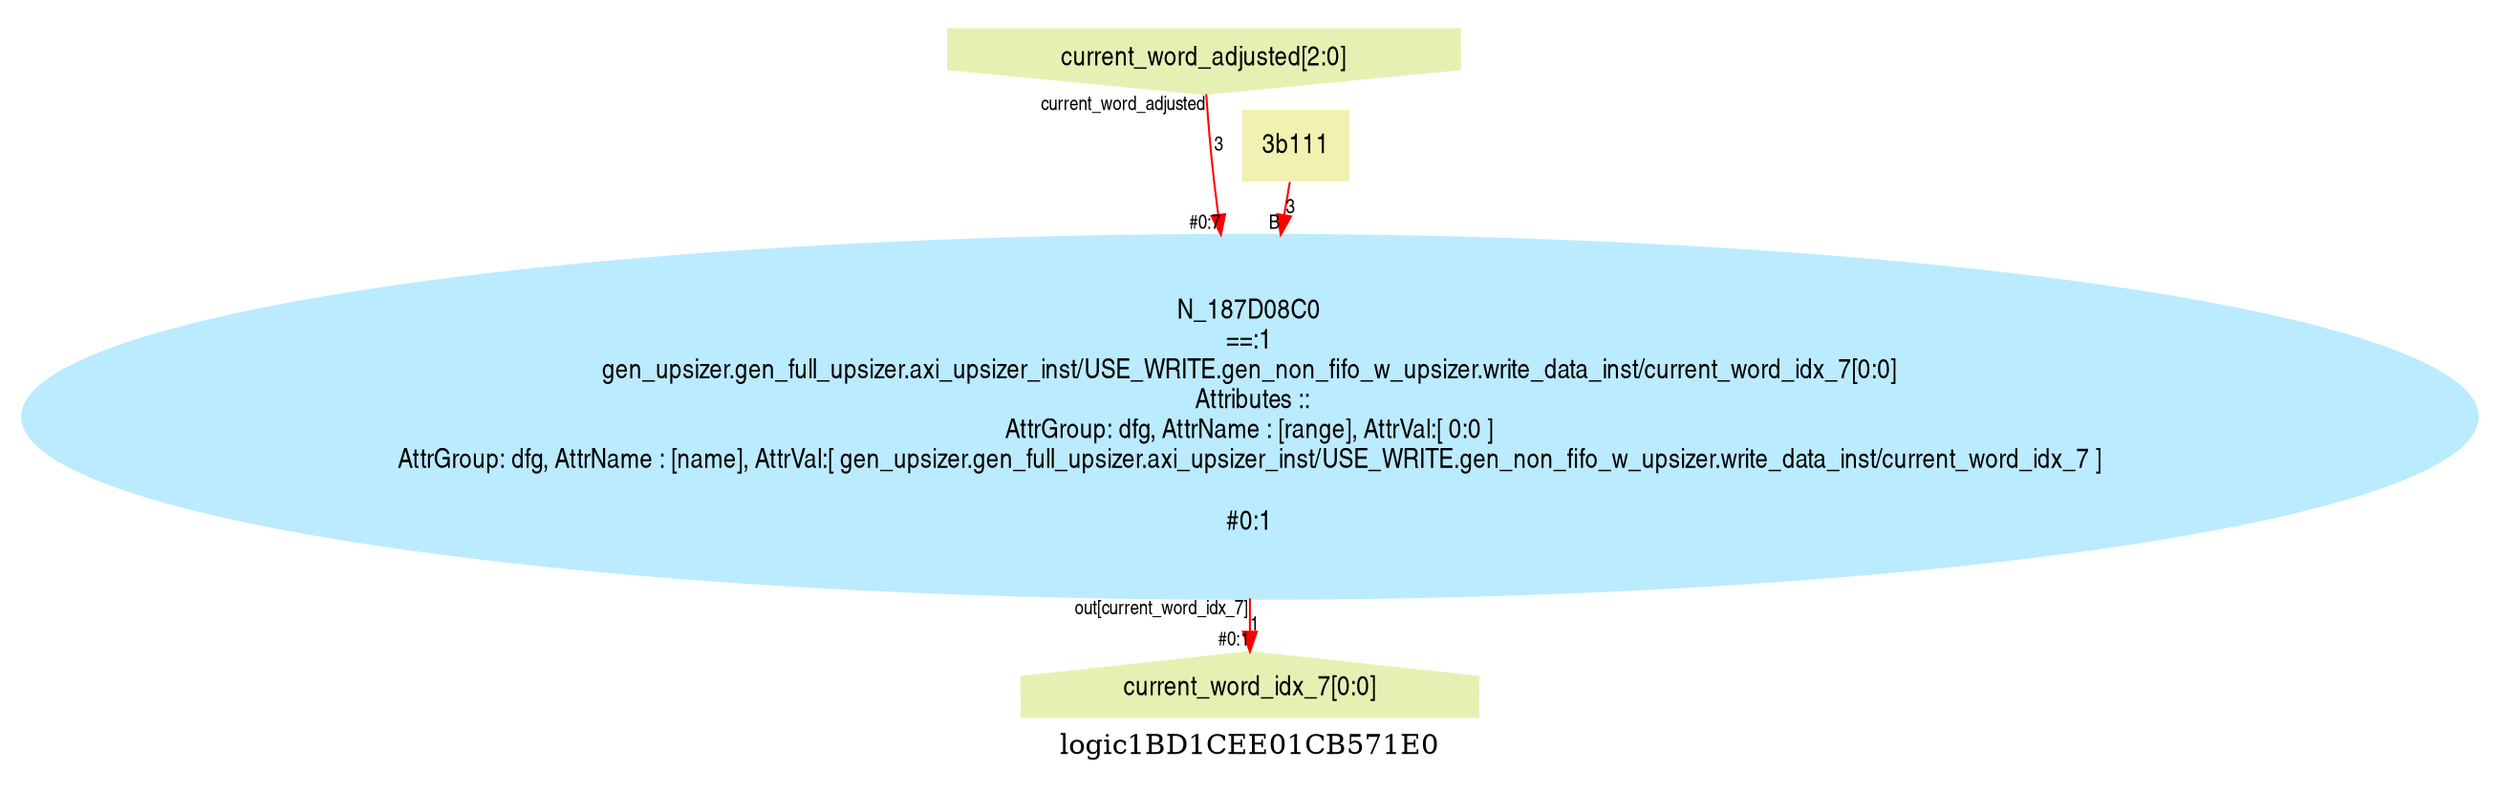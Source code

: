 digraph logic1BD1CEE01CB571E0 {
graph [label="logic1BD1CEE01CB571E0", margin="0.1,0.1", size="100,100", ranksep=0.1, splines=true];
node [style=filled, color="#ffee80", fontname=helveticanarrow];
edge [color="#ff0000", fontsize=10, fontname=helveticanarrow];
{ rank = source;logic1BD1CEE01CB571E0_current_word_adjusted [label="current_word_adjusted[2:0]", shape=invhouse, color="#e4f1b2"];
}
{ rank = sink;logic1BD1CEE01CB571E0_current_word_idx_7 [label="current_word_idx_7[0:0]", shape=house, color="#e4f1b2"];
}
N_187D08C0 [label="N_187D08C0\n==:1\ngen_upsizer.gen_full_upsizer.axi_upsizer_inst/USE_WRITE.gen_non_fifo_w_upsizer.write_data_inst/current_word_idx_7[0:0]\n Attributes ::\nAttrGroup: dfg, AttrName : [range], AttrVal:[ 0:0 ]\nAttrGroup: dfg, AttrName : [name], AttrVal:[ gen_upsizer.gen_full_upsizer.axi_upsizer_inst/USE_WRITE.gen_non_fifo_w_upsizer.write_data_inst/current_word_idx_7 ]\n\n#0:1\n", color="#bbebff"];
N_187D08C0_B [label="3b111", color="#f1f1b2", shape=plaintext];
N_187D08C0_B -> N_187D08C0 [label="3", headlabel=<B>];
logic1BD1CEE01CB571E0_current_word_adjusted -> N_187D08C0 [label="3", taillabel=<current_word_adjusted>, headlabel=<A>, headlabel=<#0:7>];
N_187D08C0 -> logic1BD1CEE01CB571E0_current_word_idx_7 [label="1", taillabel=<out[current_word_idx_7]>, headlabel=<current_word_idx_7>, headlabel=<#0:1>];
}
